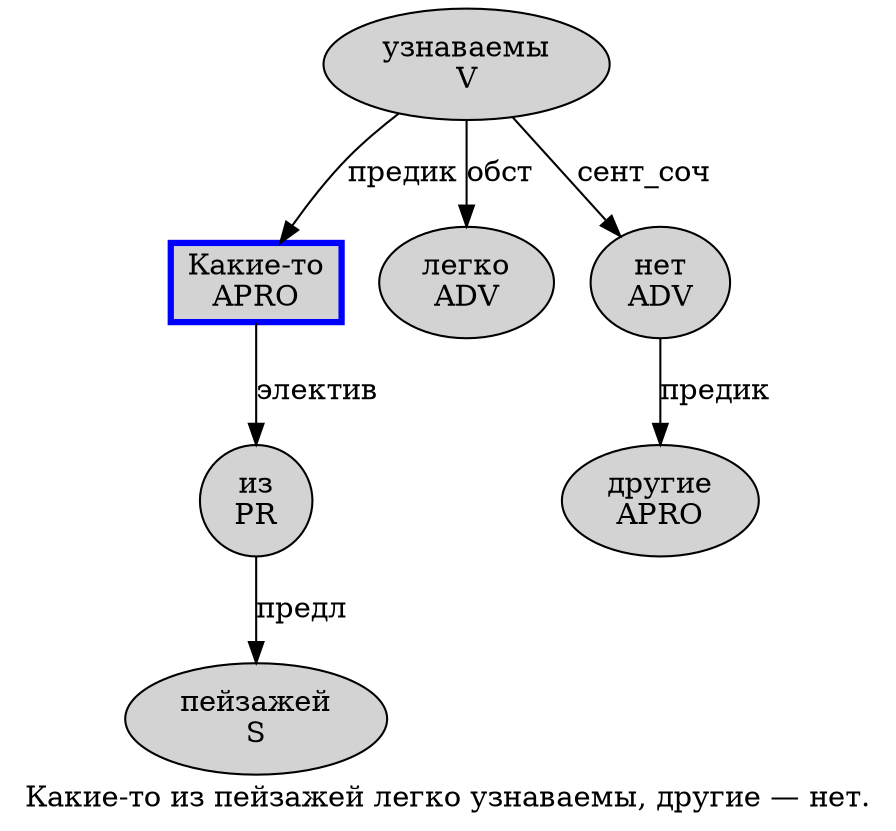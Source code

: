 digraph SENTENCE_91 {
	graph [label="Какие-то из пейзажей легко узнаваемы, другие — нет."]
	node [style=filled]
		0 [label="Какие-то
APRO" color=blue fillcolor=lightgray penwidth=3 shape=box]
		1 [label="из
PR" color="" fillcolor=lightgray penwidth=1 shape=ellipse]
		2 [label="пейзажей
S" color="" fillcolor=lightgray penwidth=1 shape=ellipse]
		3 [label="легко
ADV" color="" fillcolor=lightgray penwidth=1 shape=ellipse]
		4 [label="узнаваемы
V" color="" fillcolor=lightgray penwidth=1 shape=ellipse]
		6 [label="другие
APRO" color="" fillcolor=lightgray penwidth=1 shape=ellipse]
		8 [label="нет
ADV" color="" fillcolor=lightgray penwidth=1 shape=ellipse]
			0 -> 1 [label="электив"]
			1 -> 2 [label="предл"]
			8 -> 6 [label="предик"]
			4 -> 0 [label="предик"]
			4 -> 3 [label="обст"]
			4 -> 8 [label="сент_соч"]
}